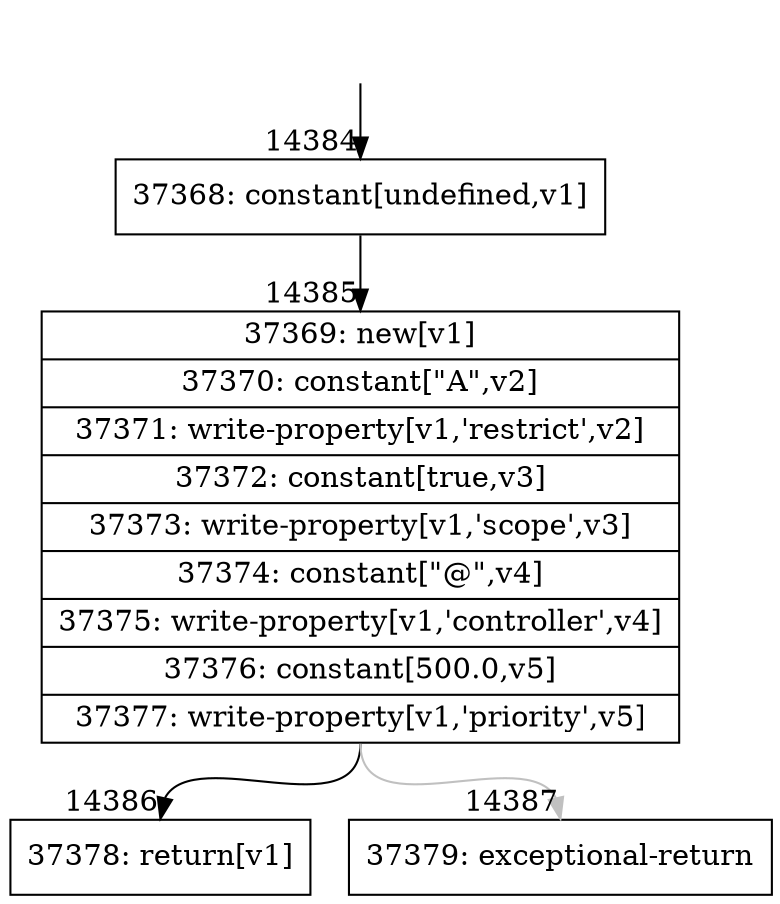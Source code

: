 digraph {
rankdir="TD"
BB_entry1138[shape=none,label=""];
BB_entry1138 -> BB14384 [tailport=s, headport=n, headlabel="    14384"]
BB14384 [shape=record label="{37368: constant[undefined,v1]}" ] 
BB14384 -> BB14385 [tailport=s, headport=n, headlabel="      14385"]
BB14385 [shape=record label="{37369: new[v1]|37370: constant[\"A\",v2]|37371: write-property[v1,'restrict',v2]|37372: constant[true,v3]|37373: write-property[v1,'scope',v3]|37374: constant[\"@\",v4]|37375: write-property[v1,'controller',v4]|37376: constant[500.0,v5]|37377: write-property[v1,'priority',v5]}" ] 
BB14385 -> BB14386 [tailport=s, headport=n, headlabel="      14386"]
BB14385 -> BB14387 [tailport=s, headport=n, color=gray, headlabel="      14387"]
BB14386 [shape=record label="{37378: return[v1]}" ] 
BB14387 [shape=record label="{37379: exceptional-return}" ] 
//#$~ 23062
}
